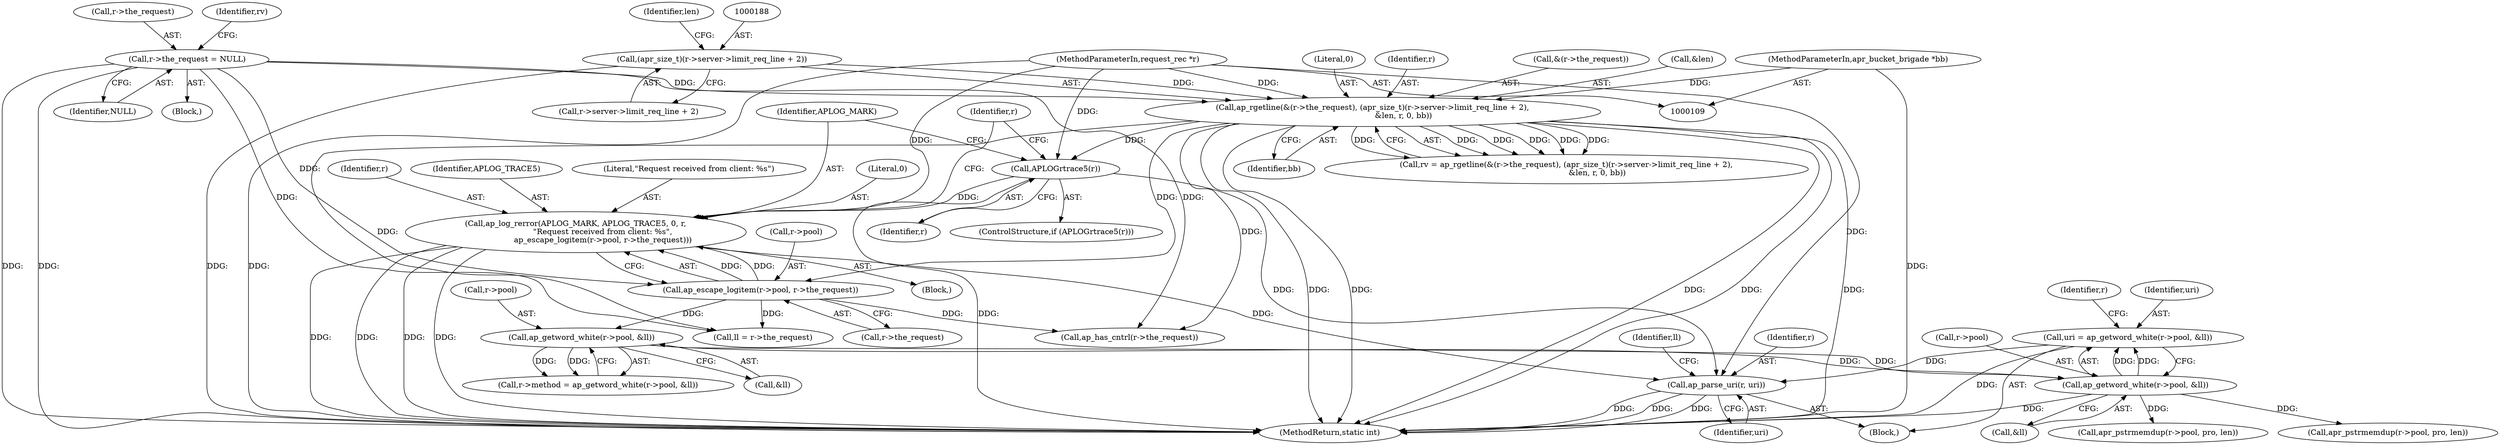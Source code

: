 digraph "0_httpd_6a974059190b8a0c7e499f4ab12fe108127099cb@pointer" {
"1000339" [label="(Call,ap_parse_uri(r, uri))"];
"1000267" [label="(Call,APLOGrtrace5(r))"];
"1000182" [label="(Call,ap_rgetline(&(r->the_request), (apr_size_t)(r->server->limit_req_line + 2),\n                         &len, r, 0, bb))"];
"1000175" [label="(Call,r->the_request = NULL)"];
"1000187" [label="(Call,(apr_size_t)(r->server->limit_req_line + 2))"];
"1000110" [label="(MethodParameterIn,request_rec *r)"];
"1000111" [label="(MethodParameterIn,apr_bucket_brigade *bb)"];
"1000270" [label="(Call,ap_log_rerror(APLOG_MARK, APLOG_TRACE5, 0, r,\n                      \"Request received from client: %s\",\n                      ap_escape_logitem(r->pool, r->the_request)))"];
"1000276" [label="(Call,ap_escape_logitem(r->pool, r->the_request))"];
"1000303" [label="(Call,uri = ap_getword_white(r->pool, &ll))"];
"1000305" [label="(Call,ap_getword_white(r->pool, &ll))"];
"1000297" [label="(Call,ap_getword_white(r->pool, &ll))"];
"1000173" [label="(Block,)"];
"1000288" [label="(Call,ll = r->the_request)"];
"1000267" [label="(Call,APLOGrtrace5(r))"];
"1000388" [label="(Call,apr_pstrmemdup(r->pool, pro, len))"];
"1000275" [label="(Literal,\"Request received from client: %s\")"];
"1000280" [label="(Call,r->the_request)"];
"1000285" [label="(Identifier,r)"];
"1000277" [label="(Call,r->pool)"];
"1000313" [label="(Identifier,r)"];
"1000200" [label="(Identifier,bb)"];
"1000309" [label="(Call,&ll)"];
"1000182" [label="(Call,ap_rgetline(&(r->the_request), (apr_size_t)(r->server->limit_req_line + 2),\n                         &len, r, 0, bb))"];
"1000198" [label="(Identifier,r)"];
"1000110" [label="(MethodParameterIn,request_rec *r)"];
"1000187" [label="(Call,(apr_size_t)(r->server->limit_req_line + 2))"];
"1000266" [label="(ControlStructure,if (APLOGrtrace5(r)))"];
"1000344" [label="(Identifier,ll)"];
"1000269" [label="(Block,)"];
"1000272" [label="(Identifier,APLOG_TRACE5)"];
"1000183" [label="(Call,&(r->the_request))"];
"1000197" [label="(Identifier,len)"];
"1000341" [label="(Identifier,uri)"];
"1000419" [label="(Call,apr_pstrmemdup(r->pool, pro, len))"];
"1000189" [label="(Call,r->server->limit_req_line + 2)"];
"1000176" [label="(Call,r->the_request)"];
"1000301" [label="(Call,&ll)"];
"1000273" [label="(Literal,0)"];
"1000112" [label="(Block,)"];
"1000111" [label="(MethodParameterIn,apr_bucket_brigade *bb)"];
"1000306" [label="(Call,r->pool)"];
"1000175" [label="(Call,r->the_request = NULL)"];
"1000196" [label="(Call,&len)"];
"1000298" [label="(Call,r->pool)"];
"1000180" [label="(Call,rv = ap_rgetline(&(r->the_request), (apr_size_t)(r->server->limit_req_line + 2),\n                         &len, r, 0, bb))"];
"1000271" [label="(Identifier,APLOG_MARK)"];
"1000556" [label="(Call,ap_has_cntrl(r->the_request))"];
"1000635" [label="(MethodReturn,static int)"];
"1000297" [label="(Call,ap_getword_white(r->pool, &ll))"];
"1000303" [label="(Call,uri = ap_getword_white(r->pool, &ll))"];
"1000340" [label="(Identifier,r)"];
"1000268" [label="(Identifier,r)"];
"1000304" [label="(Identifier,uri)"];
"1000293" [label="(Call,r->method = ap_getword_white(r->pool, &ll))"];
"1000305" [label="(Call,ap_getword_white(r->pool, &ll))"];
"1000179" [label="(Identifier,NULL)"];
"1000181" [label="(Identifier,rv)"];
"1000270" [label="(Call,ap_log_rerror(APLOG_MARK, APLOG_TRACE5, 0, r,\n                      \"Request received from client: %s\",\n                      ap_escape_logitem(r->pool, r->the_request)))"];
"1000339" [label="(Call,ap_parse_uri(r, uri))"];
"1000199" [label="(Literal,0)"];
"1000276" [label="(Call,ap_escape_logitem(r->pool, r->the_request))"];
"1000274" [label="(Identifier,r)"];
"1000339" -> "1000112"  [label="AST: "];
"1000339" -> "1000341"  [label="CFG: "];
"1000340" -> "1000339"  [label="AST: "];
"1000341" -> "1000339"  [label="AST: "];
"1000344" -> "1000339"  [label="CFG: "];
"1000339" -> "1000635"  [label="DDG: "];
"1000339" -> "1000635"  [label="DDG: "];
"1000339" -> "1000635"  [label="DDG: "];
"1000267" -> "1000339"  [label="DDG: "];
"1000270" -> "1000339"  [label="DDG: "];
"1000110" -> "1000339"  [label="DDG: "];
"1000303" -> "1000339"  [label="DDG: "];
"1000267" -> "1000266"  [label="AST: "];
"1000267" -> "1000268"  [label="CFG: "];
"1000268" -> "1000267"  [label="AST: "];
"1000271" -> "1000267"  [label="CFG: "];
"1000285" -> "1000267"  [label="CFG: "];
"1000267" -> "1000635"  [label="DDG: "];
"1000182" -> "1000267"  [label="DDG: "];
"1000110" -> "1000267"  [label="DDG: "];
"1000267" -> "1000270"  [label="DDG: "];
"1000182" -> "1000180"  [label="AST: "];
"1000182" -> "1000200"  [label="CFG: "];
"1000183" -> "1000182"  [label="AST: "];
"1000187" -> "1000182"  [label="AST: "];
"1000196" -> "1000182"  [label="AST: "];
"1000198" -> "1000182"  [label="AST: "];
"1000199" -> "1000182"  [label="AST: "];
"1000200" -> "1000182"  [label="AST: "];
"1000180" -> "1000182"  [label="CFG: "];
"1000182" -> "1000635"  [label="DDG: "];
"1000182" -> "1000635"  [label="DDG: "];
"1000182" -> "1000635"  [label="DDG: "];
"1000182" -> "1000635"  [label="DDG: "];
"1000182" -> "1000635"  [label="DDG: "];
"1000182" -> "1000180"  [label="DDG: "];
"1000182" -> "1000180"  [label="DDG: "];
"1000182" -> "1000180"  [label="DDG: "];
"1000182" -> "1000180"  [label="DDG: "];
"1000182" -> "1000180"  [label="DDG: "];
"1000182" -> "1000180"  [label="DDG: "];
"1000175" -> "1000182"  [label="DDG: "];
"1000187" -> "1000182"  [label="DDG: "];
"1000110" -> "1000182"  [label="DDG: "];
"1000111" -> "1000182"  [label="DDG: "];
"1000182" -> "1000276"  [label="DDG: "];
"1000182" -> "1000288"  [label="DDG: "];
"1000182" -> "1000556"  [label="DDG: "];
"1000175" -> "1000173"  [label="AST: "];
"1000175" -> "1000179"  [label="CFG: "];
"1000176" -> "1000175"  [label="AST: "];
"1000179" -> "1000175"  [label="AST: "];
"1000181" -> "1000175"  [label="CFG: "];
"1000175" -> "1000635"  [label="DDG: "];
"1000175" -> "1000635"  [label="DDG: "];
"1000175" -> "1000276"  [label="DDG: "];
"1000175" -> "1000288"  [label="DDG: "];
"1000175" -> "1000556"  [label="DDG: "];
"1000187" -> "1000189"  [label="CFG: "];
"1000188" -> "1000187"  [label="AST: "];
"1000189" -> "1000187"  [label="AST: "];
"1000197" -> "1000187"  [label="CFG: "];
"1000187" -> "1000635"  [label="DDG: "];
"1000110" -> "1000109"  [label="AST: "];
"1000110" -> "1000635"  [label="DDG: "];
"1000110" -> "1000270"  [label="DDG: "];
"1000111" -> "1000109"  [label="AST: "];
"1000111" -> "1000635"  [label="DDG: "];
"1000270" -> "1000269"  [label="AST: "];
"1000270" -> "1000276"  [label="CFG: "];
"1000271" -> "1000270"  [label="AST: "];
"1000272" -> "1000270"  [label="AST: "];
"1000273" -> "1000270"  [label="AST: "];
"1000274" -> "1000270"  [label="AST: "];
"1000275" -> "1000270"  [label="AST: "];
"1000276" -> "1000270"  [label="AST: "];
"1000285" -> "1000270"  [label="CFG: "];
"1000270" -> "1000635"  [label="DDG: "];
"1000270" -> "1000635"  [label="DDG: "];
"1000270" -> "1000635"  [label="DDG: "];
"1000270" -> "1000635"  [label="DDG: "];
"1000276" -> "1000270"  [label="DDG: "];
"1000276" -> "1000270"  [label="DDG: "];
"1000276" -> "1000280"  [label="CFG: "];
"1000277" -> "1000276"  [label="AST: "];
"1000280" -> "1000276"  [label="AST: "];
"1000276" -> "1000288"  [label="DDG: "];
"1000276" -> "1000297"  [label="DDG: "];
"1000276" -> "1000556"  [label="DDG: "];
"1000303" -> "1000112"  [label="AST: "];
"1000303" -> "1000305"  [label="CFG: "];
"1000304" -> "1000303"  [label="AST: "];
"1000305" -> "1000303"  [label="AST: "];
"1000313" -> "1000303"  [label="CFG: "];
"1000303" -> "1000635"  [label="DDG: "];
"1000305" -> "1000303"  [label="DDG: "];
"1000305" -> "1000303"  [label="DDG: "];
"1000305" -> "1000309"  [label="CFG: "];
"1000306" -> "1000305"  [label="AST: "];
"1000309" -> "1000305"  [label="AST: "];
"1000305" -> "1000635"  [label="DDG: "];
"1000297" -> "1000305"  [label="DDG: "];
"1000297" -> "1000305"  [label="DDG: "];
"1000305" -> "1000388"  [label="DDG: "];
"1000305" -> "1000419"  [label="DDG: "];
"1000297" -> "1000293"  [label="AST: "];
"1000297" -> "1000301"  [label="CFG: "];
"1000298" -> "1000297"  [label="AST: "];
"1000301" -> "1000297"  [label="AST: "];
"1000293" -> "1000297"  [label="CFG: "];
"1000297" -> "1000293"  [label="DDG: "];
"1000297" -> "1000293"  [label="DDG: "];
}
